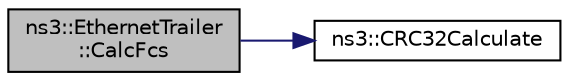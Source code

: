 digraph "ns3::EthernetTrailer::CalcFcs"
{
  edge [fontname="Helvetica",fontsize="10",labelfontname="Helvetica",labelfontsize="10"];
  node [fontname="Helvetica",fontsize="10",shape=record];
  rankdir="LR";
  Node1 [label="ns3::EthernetTrailer\l::CalcFcs",height=0.2,width=0.4,color="black", fillcolor="grey75", style="filled", fontcolor="black"];
  Node1 -> Node2 [color="midnightblue",fontsize="10",style="solid"];
  Node2 [label="ns3::CRC32Calculate",height=0.2,width=0.4,color="black", fillcolor="white", style="filled",URL="$d7/d2e/namespacens3.html#a37c0415f6d08e6e8e2d4e2b4e211d9d1"];
}
